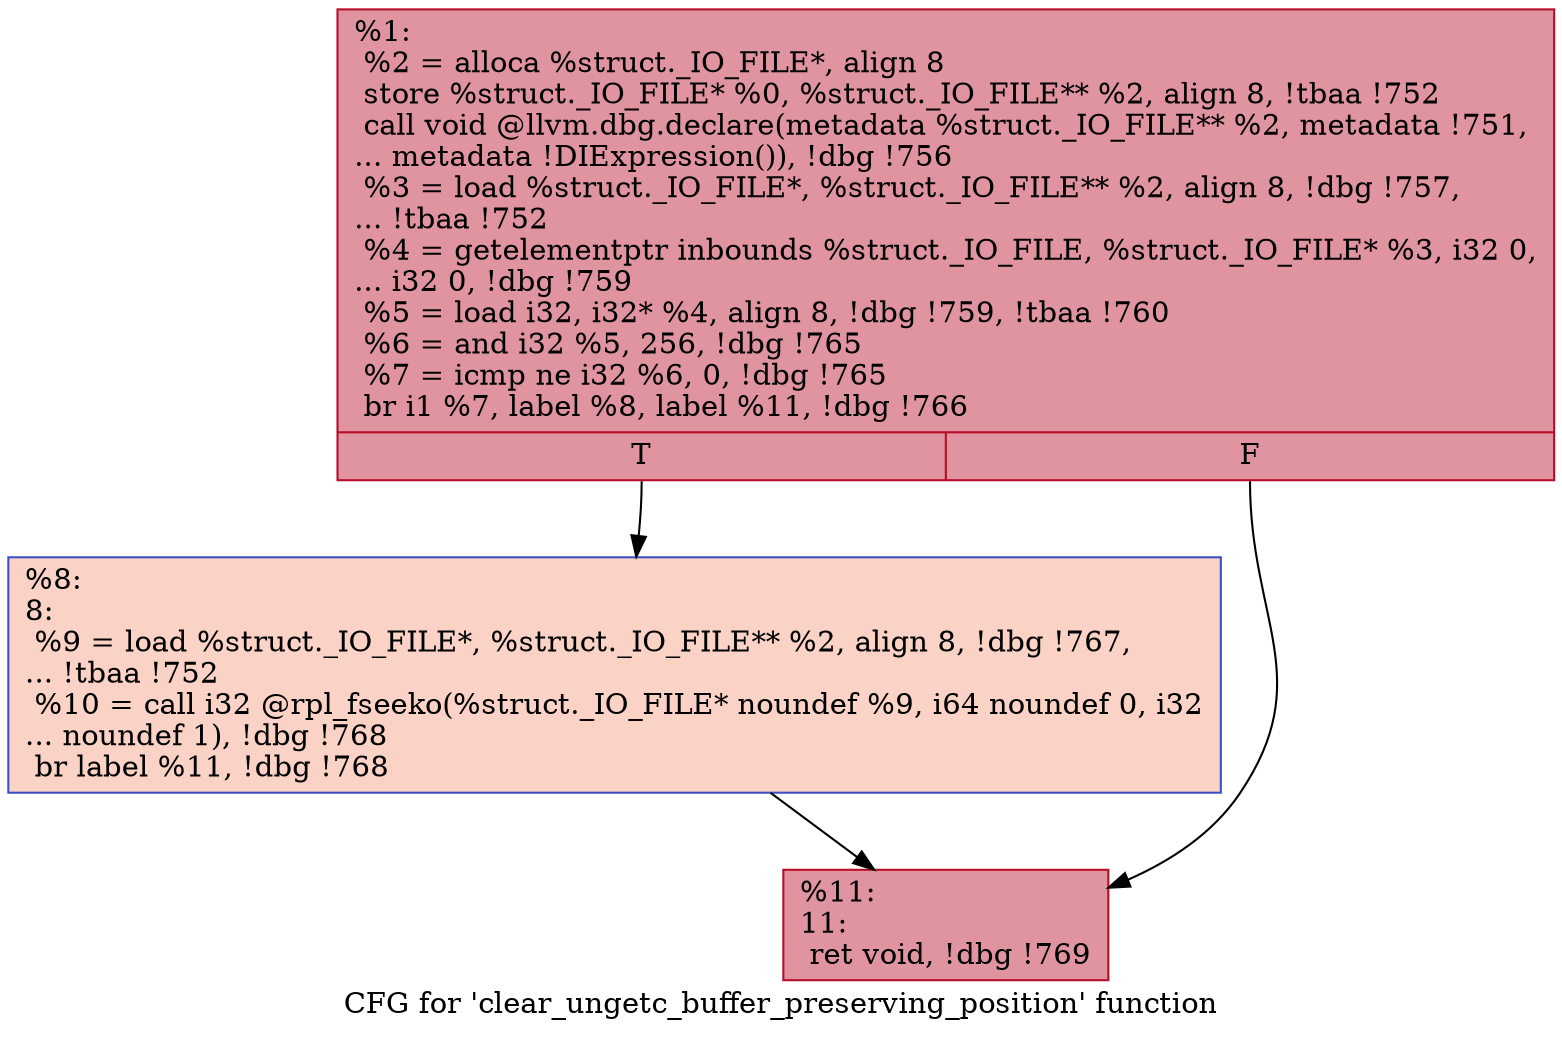 digraph "CFG for 'clear_ungetc_buffer_preserving_position' function" {
	label="CFG for 'clear_ungetc_buffer_preserving_position' function";

	Node0x18cae30 [shape=record,color="#b70d28ff", style=filled, fillcolor="#b70d2870",label="{%1:\l  %2 = alloca %struct._IO_FILE*, align 8\l  store %struct._IO_FILE* %0, %struct._IO_FILE** %2, align 8, !tbaa !752\l  call void @llvm.dbg.declare(metadata %struct._IO_FILE** %2, metadata !751,\l... metadata !DIExpression()), !dbg !756\l  %3 = load %struct._IO_FILE*, %struct._IO_FILE** %2, align 8, !dbg !757,\l... !tbaa !752\l  %4 = getelementptr inbounds %struct._IO_FILE, %struct._IO_FILE* %3, i32 0,\l... i32 0, !dbg !759\l  %5 = load i32, i32* %4, align 8, !dbg !759, !tbaa !760\l  %6 = and i32 %5, 256, !dbg !765\l  %7 = icmp ne i32 %6, 0, !dbg !765\l  br i1 %7, label %8, label %11, !dbg !766\l|{<s0>T|<s1>F}}"];
	Node0x18cae30:s0 -> Node0x18cbf90;
	Node0x18cae30:s1 -> Node0x18cbfe0;
	Node0x18cbf90 [shape=record,color="#3d50c3ff", style=filled, fillcolor="#f59c7d70",label="{%8:\l8:                                                \l  %9 = load %struct._IO_FILE*, %struct._IO_FILE** %2, align 8, !dbg !767,\l... !tbaa !752\l  %10 = call i32 @rpl_fseeko(%struct._IO_FILE* noundef %9, i64 noundef 0, i32\l... noundef 1), !dbg !768\l  br label %11, !dbg !768\l}"];
	Node0x18cbf90 -> Node0x18cbfe0;
	Node0x18cbfe0 [shape=record,color="#b70d28ff", style=filled, fillcolor="#b70d2870",label="{%11:\l11:                                               \l  ret void, !dbg !769\l}"];
}
